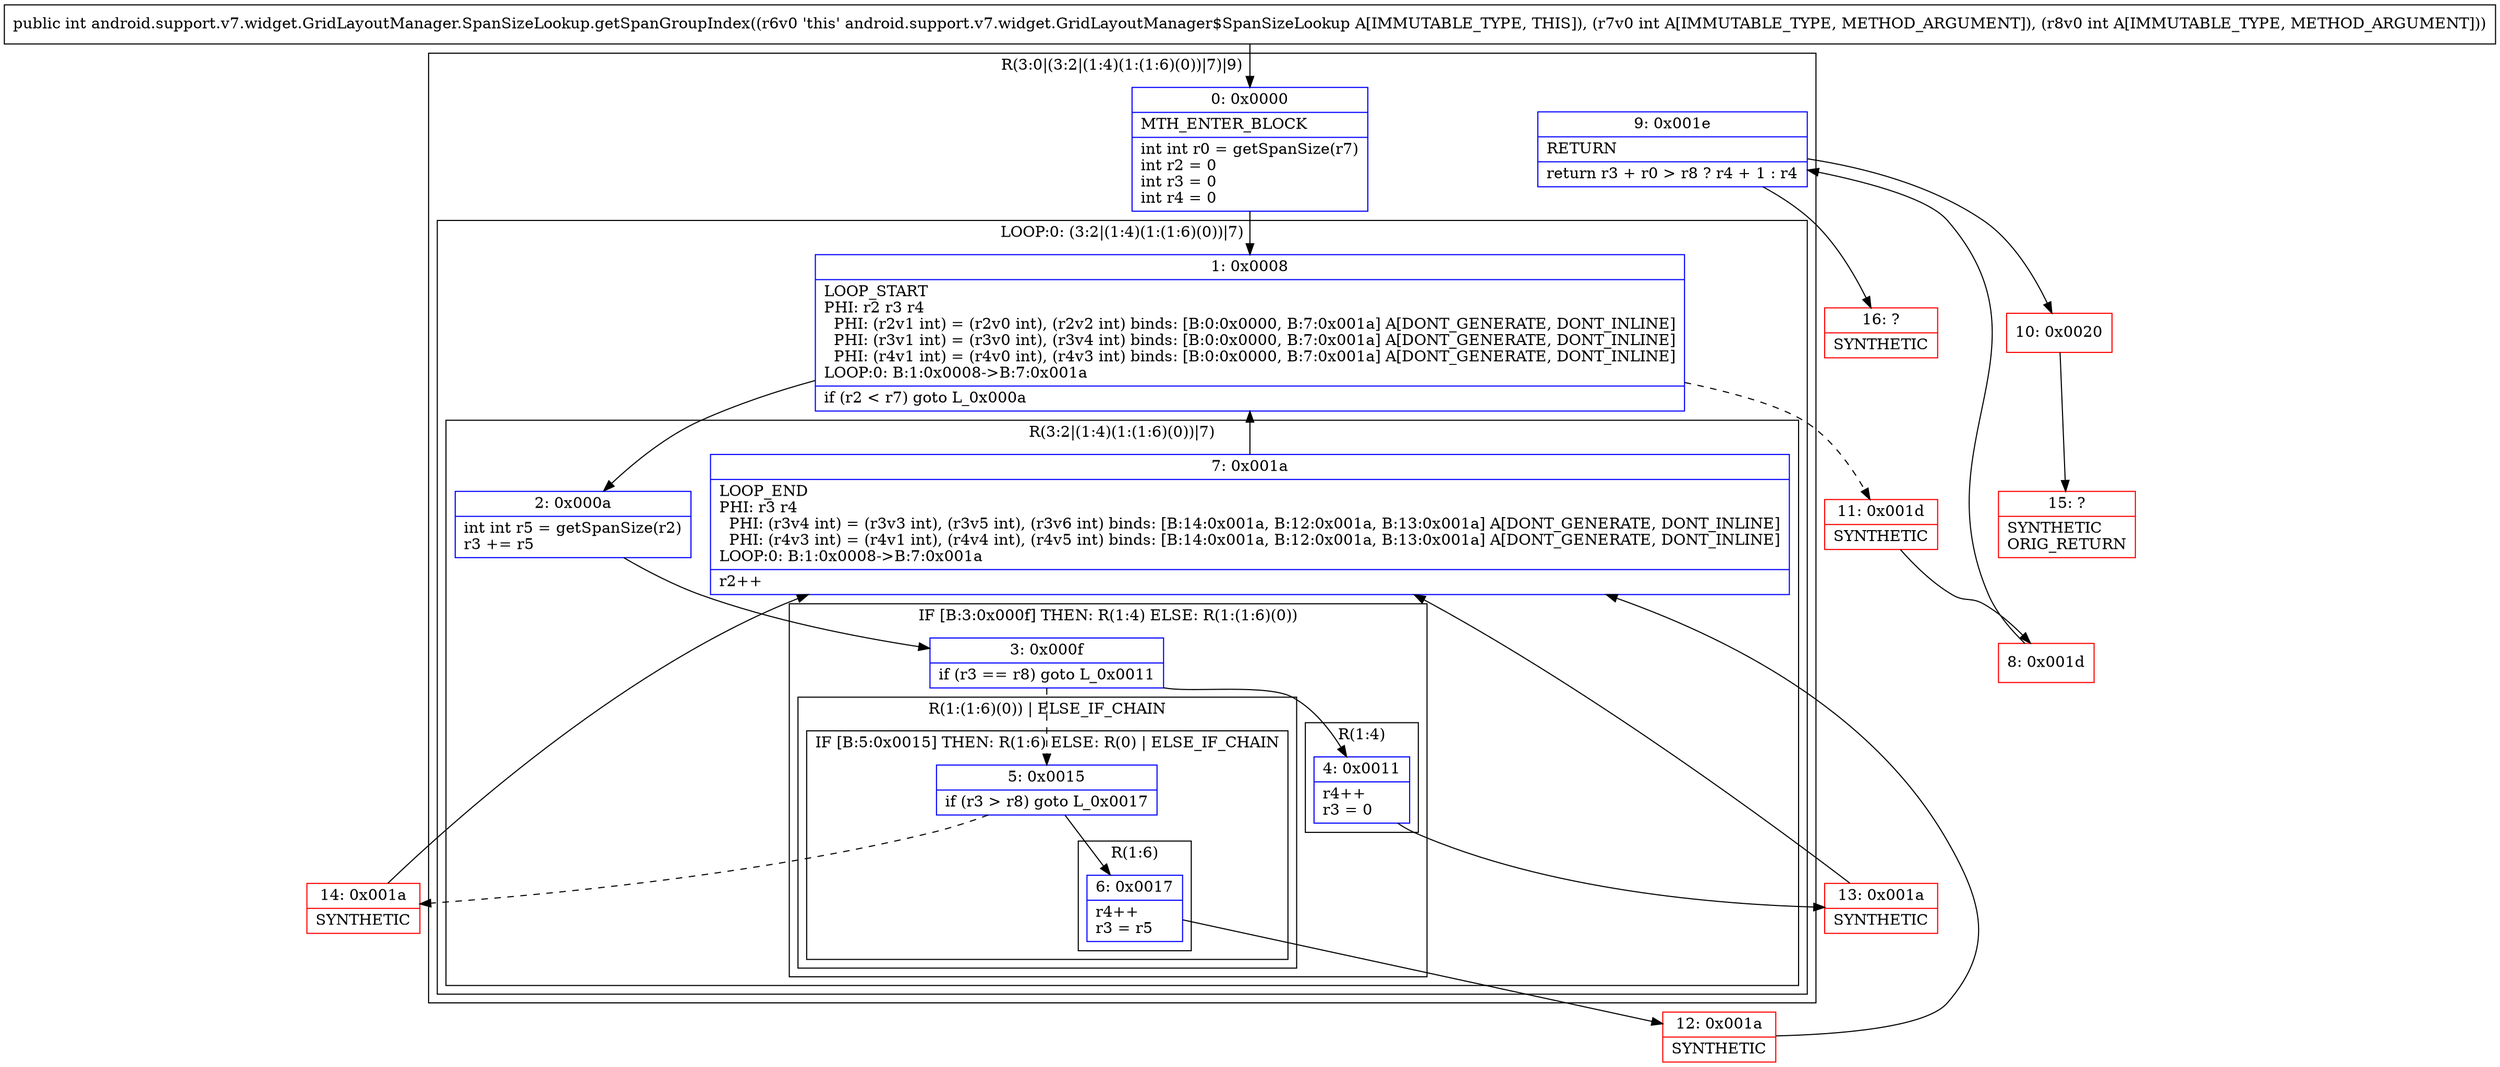 digraph "CFG forandroid.support.v7.widget.GridLayoutManager.SpanSizeLookup.getSpanGroupIndex(II)I" {
subgraph cluster_Region_1676608778 {
label = "R(3:0|(3:2|(1:4)(1:(1:6)(0))|7)|9)";
node [shape=record,color=blue];
Node_0 [shape=record,label="{0\:\ 0x0000|MTH_ENTER_BLOCK\l|int int r0 = getSpanSize(r7)\lint r2 = 0\lint r3 = 0\lint r4 = 0\l}"];
subgraph cluster_LoopRegion_1153708484 {
label = "LOOP:0: (3:2|(1:4)(1:(1:6)(0))|7)";
node [shape=record,color=blue];
Node_1 [shape=record,label="{1\:\ 0x0008|LOOP_START\lPHI: r2 r3 r4 \l  PHI: (r2v1 int) = (r2v0 int), (r2v2 int) binds: [B:0:0x0000, B:7:0x001a] A[DONT_GENERATE, DONT_INLINE]\l  PHI: (r3v1 int) = (r3v0 int), (r3v4 int) binds: [B:0:0x0000, B:7:0x001a] A[DONT_GENERATE, DONT_INLINE]\l  PHI: (r4v1 int) = (r4v0 int), (r4v3 int) binds: [B:0:0x0000, B:7:0x001a] A[DONT_GENERATE, DONT_INLINE]\lLOOP:0: B:1:0x0008\-\>B:7:0x001a\l|if (r2 \< r7) goto L_0x000a\l}"];
subgraph cluster_Region_95857748 {
label = "R(3:2|(1:4)(1:(1:6)(0))|7)";
node [shape=record,color=blue];
Node_2 [shape=record,label="{2\:\ 0x000a|int int r5 = getSpanSize(r2)\lr3 += r5\l}"];
subgraph cluster_IfRegion_642899956 {
label = "IF [B:3:0x000f] THEN: R(1:4) ELSE: R(1:(1:6)(0))";
node [shape=record,color=blue];
Node_3 [shape=record,label="{3\:\ 0x000f|if (r3 == r8) goto L_0x0011\l}"];
subgraph cluster_Region_1132371022 {
label = "R(1:4)";
node [shape=record,color=blue];
Node_4 [shape=record,label="{4\:\ 0x0011|r4++\lr3 = 0\l}"];
}
subgraph cluster_Region_967492385 {
label = "R(1:(1:6)(0)) | ELSE_IF_CHAIN\l";
node [shape=record,color=blue];
subgraph cluster_IfRegion_372577126 {
label = "IF [B:5:0x0015] THEN: R(1:6) ELSE: R(0) | ELSE_IF_CHAIN\l";
node [shape=record,color=blue];
Node_5 [shape=record,label="{5\:\ 0x0015|if (r3 \> r8) goto L_0x0017\l}"];
subgraph cluster_Region_1478624533 {
label = "R(1:6)";
node [shape=record,color=blue];
Node_6 [shape=record,label="{6\:\ 0x0017|r4++\lr3 = r5\l}"];
}
subgraph cluster_Region_1841720956 {
label = "R(0)";
node [shape=record,color=blue];
}
}
}
}
Node_7 [shape=record,label="{7\:\ 0x001a|LOOP_END\lPHI: r3 r4 \l  PHI: (r3v4 int) = (r3v3 int), (r3v5 int), (r3v6 int) binds: [B:14:0x001a, B:12:0x001a, B:13:0x001a] A[DONT_GENERATE, DONT_INLINE]\l  PHI: (r4v3 int) = (r4v1 int), (r4v4 int), (r4v5 int) binds: [B:14:0x001a, B:12:0x001a, B:13:0x001a] A[DONT_GENERATE, DONT_INLINE]\lLOOP:0: B:1:0x0008\-\>B:7:0x001a\l|r2++\l}"];
}
}
Node_9 [shape=record,label="{9\:\ 0x001e|RETURN\l|return r3 + r0 \> r8 ? r4 + 1 : r4\l}"];
}
Node_8 [shape=record,color=red,label="{8\:\ 0x001d}"];
Node_10 [shape=record,color=red,label="{10\:\ 0x0020}"];
Node_11 [shape=record,color=red,label="{11\:\ 0x001d|SYNTHETIC\l}"];
Node_12 [shape=record,color=red,label="{12\:\ 0x001a|SYNTHETIC\l}"];
Node_13 [shape=record,color=red,label="{13\:\ 0x001a|SYNTHETIC\l}"];
Node_14 [shape=record,color=red,label="{14\:\ 0x001a|SYNTHETIC\l}"];
Node_15 [shape=record,color=red,label="{15\:\ ?|SYNTHETIC\lORIG_RETURN\l}"];
Node_16 [shape=record,color=red,label="{16\:\ ?|SYNTHETIC\l}"];
MethodNode[shape=record,label="{public int android.support.v7.widget.GridLayoutManager.SpanSizeLookup.getSpanGroupIndex((r6v0 'this' android.support.v7.widget.GridLayoutManager$SpanSizeLookup A[IMMUTABLE_TYPE, THIS]), (r7v0 int A[IMMUTABLE_TYPE, METHOD_ARGUMENT]), (r8v0 int A[IMMUTABLE_TYPE, METHOD_ARGUMENT])) }"];
MethodNode -> Node_0;
Node_0 -> Node_1;
Node_1 -> Node_2;
Node_1 -> Node_11[style=dashed];
Node_2 -> Node_3;
Node_3 -> Node_4;
Node_3 -> Node_5[style=dashed];
Node_4 -> Node_13;
Node_5 -> Node_6;
Node_5 -> Node_14[style=dashed];
Node_6 -> Node_12;
Node_7 -> Node_1;
Node_9 -> Node_10;
Node_9 -> Node_16;
Node_8 -> Node_9;
Node_10 -> Node_15;
Node_11 -> Node_8;
Node_12 -> Node_7;
Node_13 -> Node_7;
Node_14 -> Node_7;
}

